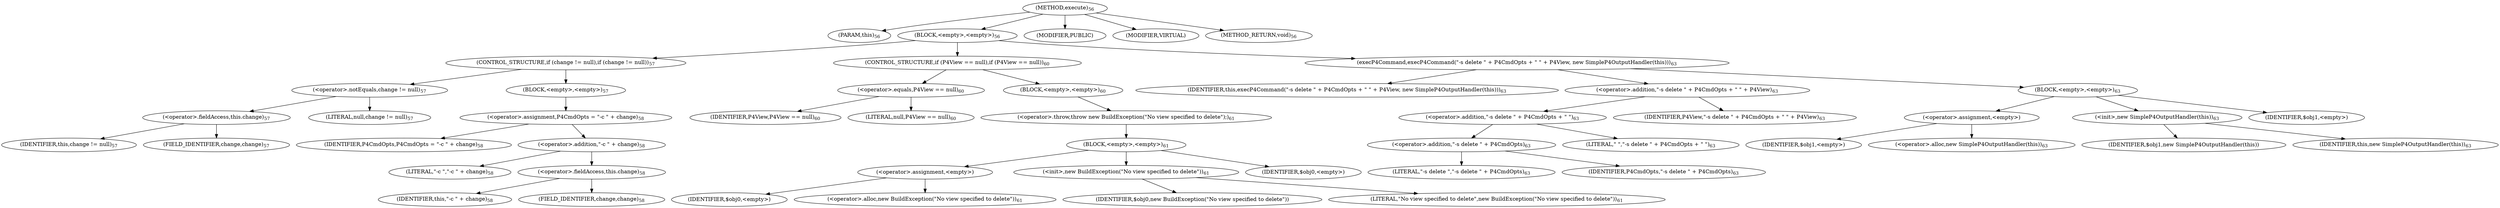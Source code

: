 digraph "execute" {  
"25" [label = <(METHOD,execute)<SUB>56</SUB>> ]
"6" [label = <(PARAM,this)<SUB>56</SUB>> ]
"26" [label = <(BLOCK,&lt;empty&gt;,&lt;empty&gt;)<SUB>56</SUB>> ]
"27" [label = <(CONTROL_STRUCTURE,if (change != null),if (change != null))<SUB>57</SUB>> ]
"28" [label = <(&lt;operator&gt;.notEquals,change != null)<SUB>57</SUB>> ]
"29" [label = <(&lt;operator&gt;.fieldAccess,this.change)<SUB>57</SUB>> ]
"30" [label = <(IDENTIFIER,this,change != null)<SUB>57</SUB>> ]
"31" [label = <(FIELD_IDENTIFIER,change,change)<SUB>57</SUB>> ]
"32" [label = <(LITERAL,null,change != null)<SUB>57</SUB>> ]
"33" [label = <(BLOCK,&lt;empty&gt;,&lt;empty&gt;)<SUB>57</SUB>> ]
"34" [label = <(&lt;operator&gt;.assignment,P4CmdOpts = &quot;-c &quot; + change)<SUB>58</SUB>> ]
"35" [label = <(IDENTIFIER,P4CmdOpts,P4CmdOpts = &quot;-c &quot; + change)<SUB>58</SUB>> ]
"36" [label = <(&lt;operator&gt;.addition,&quot;-c &quot; + change)<SUB>58</SUB>> ]
"37" [label = <(LITERAL,&quot;-c &quot;,&quot;-c &quot; + change)<SUB>58</SUB>> ]
"38" [label = <(&lt;operator&gt;.fieldAccess,this.change)<SUB>58</SUB>> ]
"39" [label = <(IDENTIFIER,this,&quot;-c &quot; + change)<SUB>58</SUB>> ]
"40" [label = <(FIELD_IDENTIFIER,change,change)<SUB>58</SUB>> ]
"41" [label = <(CONTROL_STRUCTURE,if (P4View == null),if (P4View == null))<SUB>60</SUB>> ]
"42" [label = <(&lt;operator&gt;.equals,P4View == null)<SUB>60</SUB>> ]
"43" [label = <(IDENTIFIER,P4View,P4View == null)<SUB>60</SUB>> ]
"44" [label = <(LITERAL,null,P4View == null)<SUB>60</SUB>> ]
"45" [label = <(BLOCK,&lt;empty&gt;,&lt;empty&gt;)<SUB>60</SUB>> ]
"46" [label = <(&lt;operator&gt;.throw,throw new BuildException(&quot;No view specified to delete&quot;);)<SUB>61</SUB>> ]
"47" [label = <(BLOCK,&lt;empty&gt;,&lt;empty&gt;)<SUB>61</SUB>> ]
"48" [label = <(&lt;operator&gt;.assignment,&lt;empty&gt;)> ]
"49" [label = <(IDENTIFIER,$obj0,&lt;empty&gt;)> ]
"50" [label = <(&lt;operator&gt;.alloc,new BuildException(&quot;No view specified to delete&quot;))<SUB>61</SUB>> ]
"51" [label = <(&lt;init&gt;,new BuildException(&quot;No view specified to delete&quot;))<SUB>61</SUB>> ]
"52" [label = <(IDENTIFIER,$obj0,new BuildException(&quot;No view specified to delete&quot;))> ]
"53" [label = <(LITERAL,&quot;No view specified to delete&quot;,new BuildException(&quot;No view specified to delete&quot;))<SUB>61</SUB>> ]
"54" [label = <(IDENTIFIER,$obj0,&lt;empty&gt;)> ]
"55" [label = <(execP4Command,execP4Command(&quot;-s delete &quot; + P4CmdOpts + &quot; &quot; + P4View, new SimpleP4OutputHandler(this)))<SUB>63</SUB>> ]
"7" [label = <(IDENTIFIER,this,execP4Command(&quot;-s delete &quot; + P4CmdOpts + &quot; &quot; + P4View, new SimpleP4OutputHandler(this)))<SUB>63</SUB>> ]
"56" [label = <(&lt;operator&gt;.addition,&quot;-s delete &quot; + P4CmdOpts + &quot; &quot; + P4View)<SUB>63</SUB>> ]
"57" [label = <(&lt;operator&gt;.addition,&quot;-s delete &quot; + P4CmdOpts + &quot; &quot;)<SUB>63</SUB>> ]
"58" [label = <(&lt;operator&gt;.addition,&quot;-s delete &quot; + P4CmdOpts)<SUB>63</SUB>> ]
"59" [label = <(LITERAL,&quot;-s delete &quot;,&quot;-s delete &quot; + P4CmdOpts)<SUB>63</SUB>> ]
"60" [label = <(IDENTIFIER,P4CmdOpts,&quot;-s delete &quot; + P4CmdOpts)<SUB>63</SUB>> ]
"61" [label = <(LITERAL,&quot; &quot;,&quot;-s delete &quot; + P4CmdOpts + &quot; &quot;)<SUB>63</SUB>> ]
"62" [label = <(IDENTIFIER,P4View,&quot;-s delete &quot; + P4CmdOpts + &quot; &quot; + P4View)<SUB>63</SUB>> ]
"63" [label = <(BLOCK,&lt;empty&gt;,&lt;empty&gt;)<SUB>63</SUB>> ]
"64" [label = <(&lt;operator&gt;.assignment,&lt;empty&gt;)> ]
"65" [label = <(IDENTIFIER,$obj1,&lt;empty&gt;)> ]
"66" [label = <(&lt;operator&gt;.alloc,new SimpleP4OutputHandler(this))<SUB>63</SUB>> ]
"67" [label = <(&lt;init&gt;,new SimpleP4OutputHandler(this))<SUB>63</SUB>> ]
"68" [label = <(IDENTIFIER,$obj1,new SimpleP4OutputHandler(this))> ]
"5" [label = <(IDENTIFIER,this,new SimpleP4OutputHandler(this))<SUB>63</SUB>> ]
"69" [label = <(IDENTIFIER,$obj1,&lt;empty&gt;)> ]
"70" [label = <(MODIFIER,PUBLIC)> ]
"71" [label = <(MODIFIER,VIRTUAL)> ]
"72" [label = <(METHOD_RETURN,void)<SUB>56</SUB>> ]
  "25" -> "6" 
  "25" -> "26" 
  "25" -> "70" 
  "25" -> "71" 
  "25" -> "72" 
  "26" -> "27" 
  "26" -> "41" 
  "26" -> "55" 
  "27" -> "28" 
  "27" -> "33" 
  "28" -> "29" 
  "28" -> "32" 
  "29" -> "30" 
  "29" -> "31" 
  "33" -> "34" 
  "34" -> "35" 
  "34" -> "36" 
  "36" -> "37" 
  "36" -> "38" 
  "38" -> "39" 
  "38" -> "40" 
  "41" -> "42" 
  "41" -> "45" 
  "42" -> "43" 
  "42" -> "44" 
  "45" -> "46" 
  "46" -> "47" 
  "47" -> "48" 
  "47" -> "51" 
  "47" -> "54" 
  "48" -> "49" 
  "48" -> "50" 
  "51" -> "52" 
  "51" -> "53" 
  "55" -> "7" 
  "55" -> "56" 
  "55" -> "63" 
  "56" -> "57" 
  "56" -> "62" 
  "57" -> "58" 
  "57" -> "61" 
  "58" -> "59" 
  "58" -> "60" 
  "63" -> "64" 
  "63" -> "67" 
  "63" -> "69" 
  "64" -> "65" 
  "64" -> "66" 
  "67" -> "68" 
  "67" -> "5" 
}
